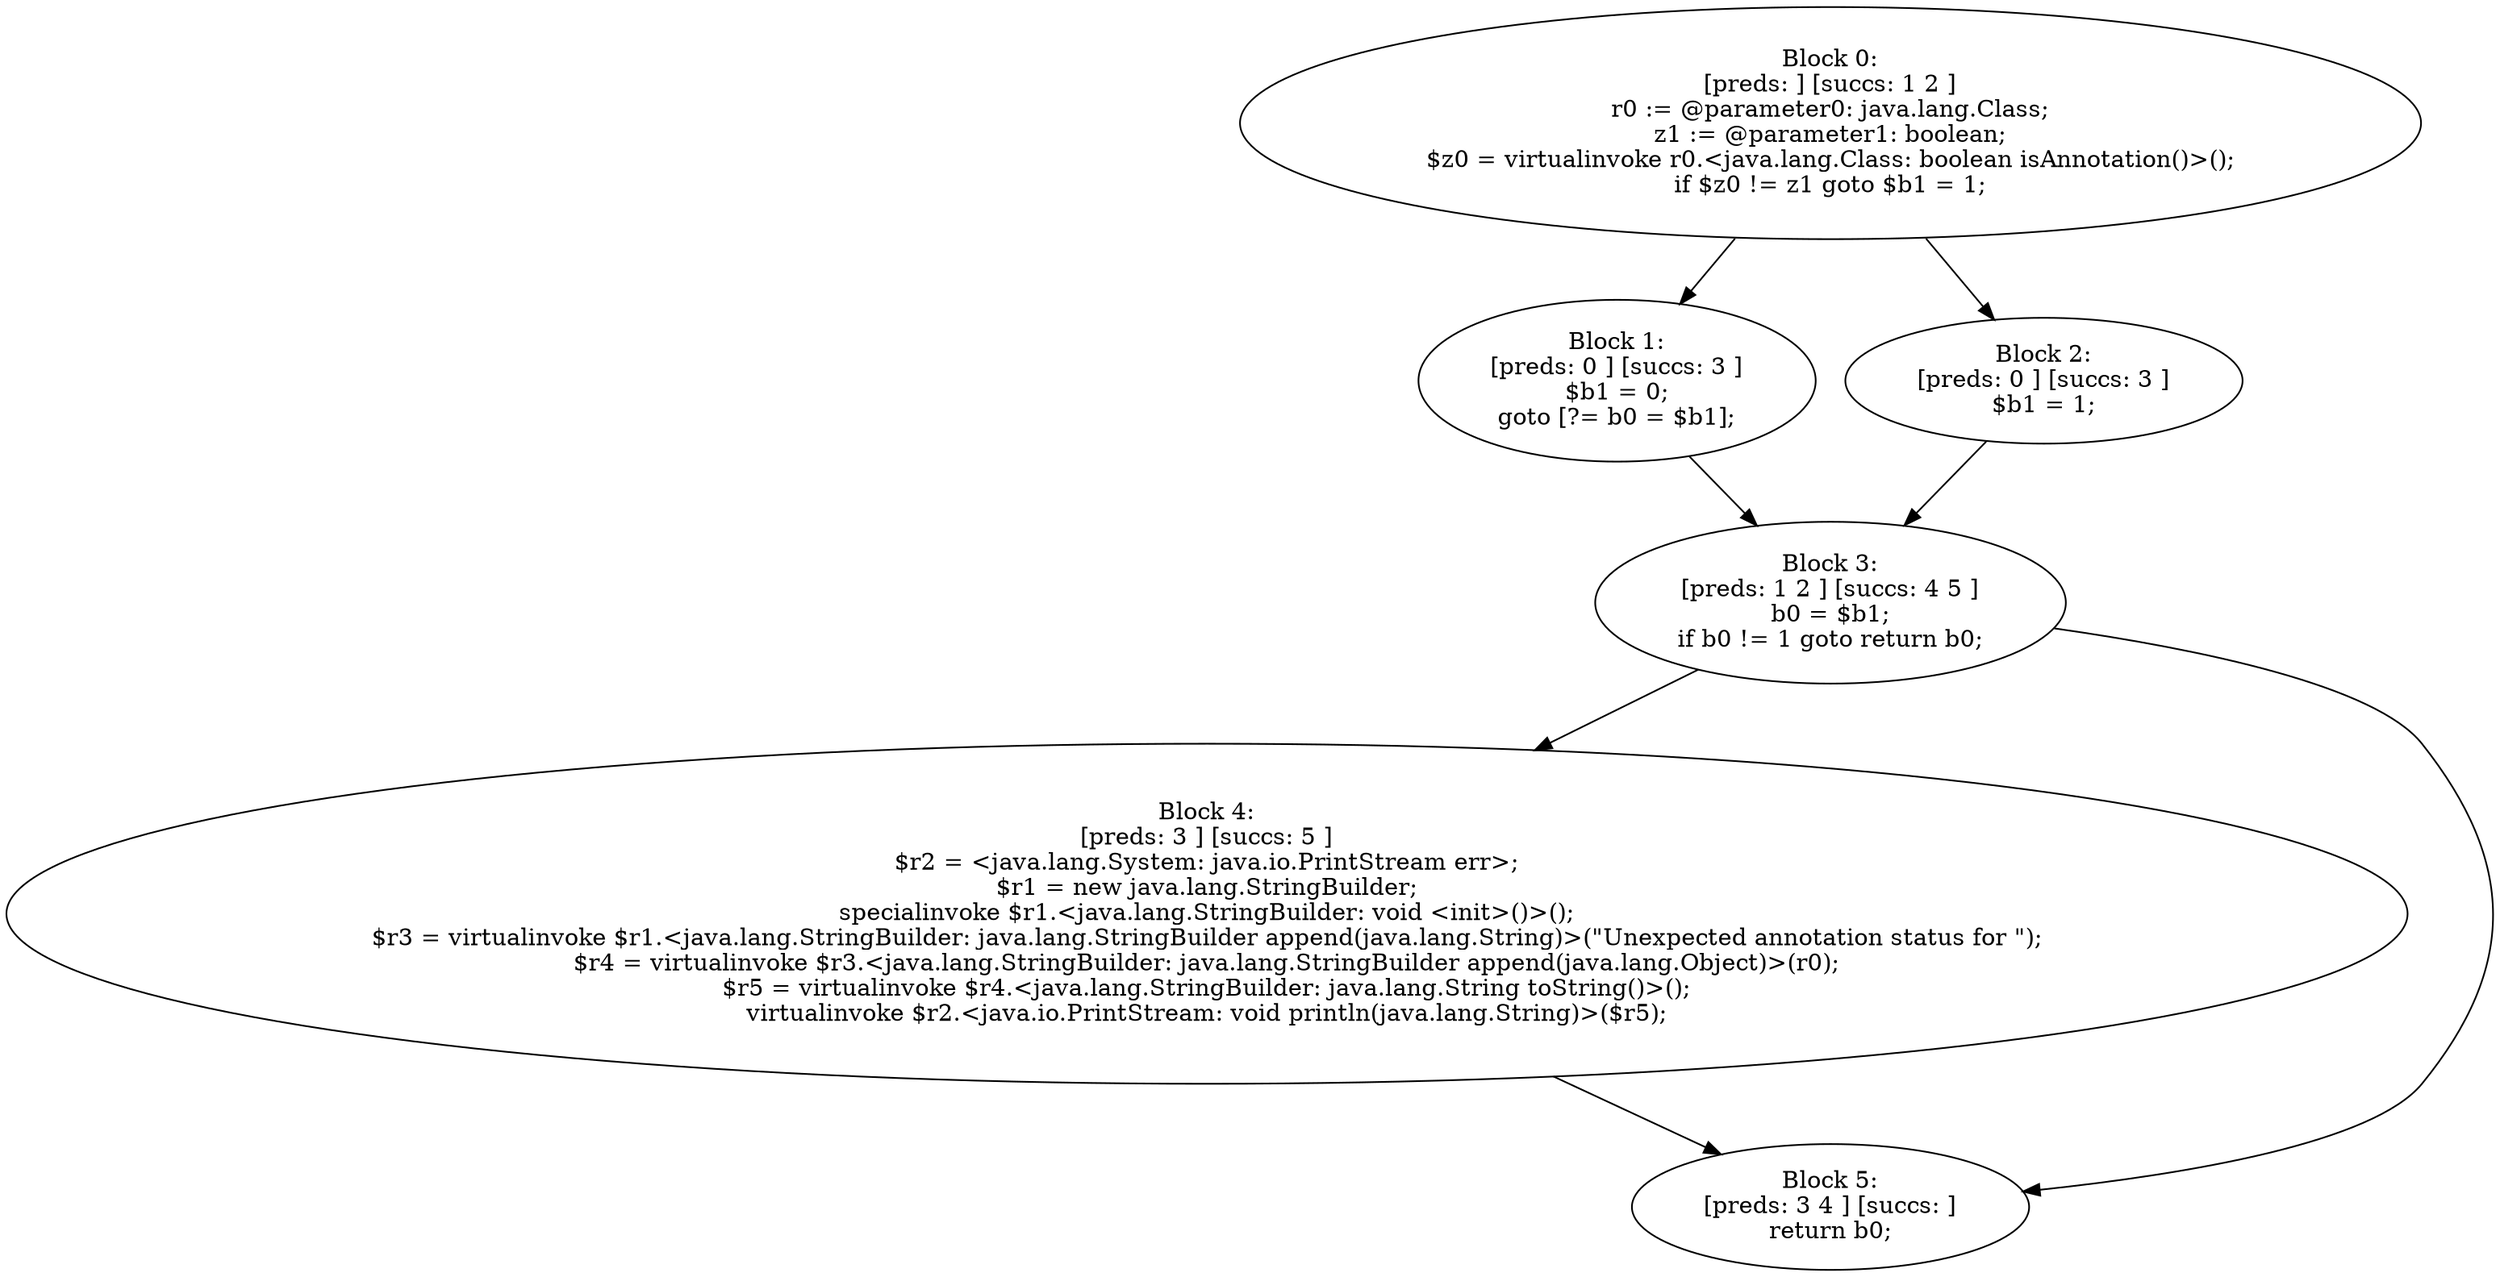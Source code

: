 digraph "unitGraph" {
    "Block 0:
[preds: ] [succs: 1 2 ]
r0 := @parameter0: java.lang.Class;
z1 := @parameter1: boolean;
$z0 = virtualinvoke r0.<java.lang.Class: boolean isAnnotation()>();
if $z0 != z1 goto $b1 = 1;
"
    "Block 1:
[preds: 0 ] [succs: 3 ]
$b1 = 0;
goto [?= b0 = $b1];
"
    "Block 2:
[preds: 0 ] [succs: 3 ]
$b1 = 1;
"
    "Block 3:
[preds: 1 2 ] [succs: 4 5 ]
b0 = $b1;
if b0 != 1 goto return b0;
"
    "Block 4:
[preds: 3 ] [succs: 5 ]
$r2 = <java.lang.System: java.io.PrintStream err>;
$r1 = new java.lang.StringBuilder;
specialinvoke $r1.<java.lang.StringBuilder: void <init>()>();
$r3 = virtualinvoke $r1.<java.lang.StringBuilder: java.lang.StringBuilder append(java.lang.String)>(\"Unexpected annotation status for \");
$r4 = virtualinvoke $r3.<java.lang.StringBuilder: java.lang.StringBuilder append(java.lang.Object)>(r0);
$r5 = virtualinvoke $r4.<java.lang.StringBuilder: java.lang.String toString()>();
virtualinvoke $r2.<java.io.PrintStream: void println(java.lang.String)>($r5);
"
    "Block 5:
[preds: 3 4 ] [succs: ]
return b0;
"
    "Block 0:
[preds: ] [succs: 1 2 ]
r0 := @parameter0: java.lang.Class;
z1 := @parameter1: boolean;
$z0 = virtualinvoke r0.<java.lang.Class: boolean isAnnotation()>();
if $z0 != z1 goto $b1 = 1;
"->"Block 1:
[preds: 0 ] [succs: 3 ]
$b1 = 0;
goto [?= b0 = $b1];
";
    "Block 0:
[preds: ] [succs: 1 2 ]
r0 := @parameter0: java.lang.Class;
z1 := @parameter1: boolean;
$z0 = virtualinvoke r0.<java.lang.Class: boolean isAnnotation()>();
if $z0 != z1 goto $b1 = 1;
"->"Block 2:
[preds: 0 ] [succs: 3 ]
$b1 = 1;
";
    "Block 1:
[preds: 0 ] [succs: 3 ]
$b1 = 0;
goto [?= b0 = $b1];
"->"Block 3:
[preds: 1 2 ] [succs: 4 5 ]
b0 = $b1;
if b0 != 1 goto return b0;
";
    "Block 2:
[preds: 0 ] [succs: 3 ]
$b1 = 1;
"->"Block 3:
[preds: 1 2 ] [succs: 4 5 ]
b0 = $b1;
if b0 != 1 goto return b0;
";
    "Block 3:
[preds: 1 2 ] [succs: 4 5 ]
b0 = $b1;
if b0 != 1 goto return b0;
"->"Block 4:
[preds: 3 ] [succs: 5 ]
$r2 = <java.lang.System: java.io.PrintStream err>;
$r1 = new java.lang.StringBuilder;
specialinvoke $r1.<java.lang.StringBuilder: void <init>()>();
$r3 = virtualinvoke $r1.<java.lang.StringBuilder: java.lang.StringBuilder append(java.lang.String)>(\"Unexpected annotation status for \");
$r4 = virtualinvoke $r3.<java.lang.StringBuilder: java.lang.StringBuilder append(java.lang.Object)>(r0);
$r5 = virtualinvoke $r4.<java.lang.StringBuilder: java.lang.String toString()>();
virtualinvoke $r2.<java.io.PrintStream: void println(java.lang.String)>($r5);
";
    "Block 3:
[preds: 1 2 ] [succs: 4 5 ]
b0 = $b1;
if b0 != 1 goto return b0;
"->"Block 5:
[preds: 3 4 ] [succs: ]
return b0;
";
    "Block 4:
[preds: 3 ] [succs: 5 ]
$r2 = <java.lang.System: java.io.PrintStream err>;
$r1 = new java.lang.StringBuilder;
specialinvoke $r1.<java.lang.StringBuilder: void <init>()>();
$r3 = virtualinvoke $r1.<java.lang.StringBuilder: java.lang.StringBuilder append(java.lang.String)>(\"Unexpected annotation status for \");
$r4 = virtualinvoke $r3.<java.lang.StringBuilder: java.lang.StringBuilder append(java.lang.Object)>(r0);
$r5 = virtualinvoke $r4.<java.lang.StringBuilder: java.lang.String toString()>();
virtualinvoke $r2.<java.io.PrintStream: void println(java.lang.String)>($r5);
"->"Block 5:
[preds: 3 4 ] [succs: ]
return b0;
";
}
